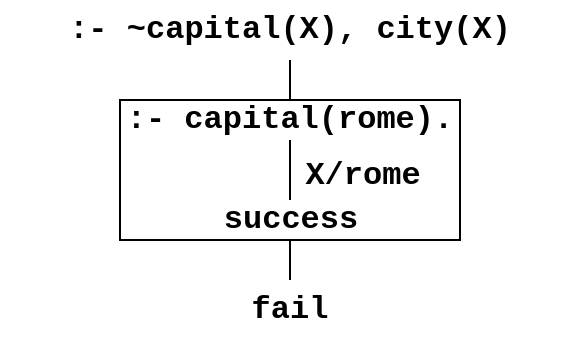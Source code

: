 <mxfile version="22.1.5" type="device">
  <diagram name="Pagina-1" id="Kx4IccF5TP9m-yPugrQJ">
    <mxGraphModel dx="1195" dy="604" grid="1" gridSize="10" guides="1" tooltips="1" connect="1" arrows="1" fold="1" page="1" pageScale="1" pageWidth="827" pageHeight="1169" math="0" shadow="0">
      <root>
        <mxCell id="0" />
        <mxCell id="1" parent="0" />
        <mxCell id="nmuJ0MsZKHHojjxWRflp-19" value="" style="rounded=0;whiteSpace=wrap;html=1;fillColor=none;fontStyle=1" vertex="1" parent="1">
          <mxGeometry x="329" y="290" width="170" height="70" as="geometry" />
        </mxCell>
        <mxCell id="nmuJ0MsZKHHojjxWRflp-1" value="&lt;font face=&quot;Courier New&quot; style=&quot;font-size: 16px;&quot;&gt;:- ~capital(X), &lt;/font&gt;&lt;font face=&quot;Courier New&quot; style=&quot;font-size: 16px;&quot;&gt;city(X) &lt;/font&gt;" style="text;html=1;strokeColor=none;fillColor=none;align=center;verticalAlign=middle;whiteSpace=wrap;rounded=0;fontFamily=Courier New;fontSize=16;fontStyle=1" vertex="1" parent="1">
          <mxGeometry x="269" y="240" width="290" height="30" as="geometry" />
        </mxCell>
        <mxCell id="nmuJ0MsZKHHojjxWRflp-15" value="" style="endArrow=none;html=1;rounded=0;entryX=0.5;entryY=1;entryDx=0;entryDy=0;exitX=0.5;exitY=0;exitDx=0;exitDy=0;fontStyle=1" edge="1" parent="1" source="nmuJ0MsZKHHojjxWRflp-16" target="nmuJ0MsZKHHojjxWRflp-1">
          <mxGeometry width="50" height="50" relative="1" as="geometry">
            <mxPoint x="240" y="410" as="sourcePoint" />
            <mxPoint x="245" y="370" as="targetPoint" />
          </mxGeometry>
        </mxCell>
        <mxCell id="nmuJ0MsZKHHojjxWRflp-16" value="&lt;font face=&quot;Courier New&quot; style=&quot;font-size: 16px;&quot;&gt;:- capital(rome).&lt;br style=&quot;font-size: 16px;&quot;&gt;&lt;/font&gt;" style="text;html=1;strokeColor=none;fillColor=none;align=center;verticalAlign=middle;whiteSpace=wrap;rounded=0;fontFamily=Courier New;fontSize=16;fontStyle=1" vertex="1" parent="1">
          <mxGeometry x="329" y="290" width="170" height="20" as="geometry" />
        </mxCell>
        <mxCell id="nmuJ0MsZKHHojjxWRflp-17" value="" style="endArrow=none;html=1;rounded=0;entryX=0.5;entryY=1;entryDx=0;entryDy=0;exitX=0.5;exitY=0;exitDx=0;exitDy=0;fontStyle=1" edge="1" parent="1" source="nmuJ0MsZKHHojjxWRflp-18" target="nmuJ0MsZKHHojjxWRflp-16">
          <mxGeometry width="50" height="50" relative="1" as="geometry">
            <mxPoint x="414" y="340" as="sourcePoint" />
            <mxPoint x="509" y="290" as="targetPoint" />
          </mxGeometry>
        </mxCell>
        <mxCell id="nmuJ0MsZKHHojjxWRflp-31" value="&lt;font style=&quot;font-size: 16px;&quot; face=&quot;Courier New&quot;&gt;X/rome&lt;/font&gt;" style="edgeLabel;html=1;align=center;verticalAlign=middle;resizable=0;points=[];fontStyle=1" vertex="1" connectable="0" parent="nmuJ0MsZKHHojjxWRflp-17">
          <mxGeometry x="0.6" y="1" relative="1" as="geometry">
            <mxPoint x="37" y="12" as="offset" />
          </mxGeometry>
        </mxCell>
        <mxCell id="nmuJ0MsZKHHojjxWRflp-18" value="success" style="text;html=1;strokeColor=none;fillColor=none;align=center;verticalAlign=middle;whiteSpace=wrap;rounded=0;fontFamily=Courier New;fontSize=16;fontStyle=1" vertex="1" parent="1">
          <mxGeometry x="369.5" y="340" width="89" height="20" as="geometry" />
        </mxCell>
        <mxCell id="nmuJ0MsZKHHojjxWRflp-20" value="fail" style="text;html=1;strokeColor=none;fillColor=none;align=center;verticalAlign=middle;whiteSpace=wrap;rounded=0;fontFamily=Courier New;fontSize=16;fontStyle=1" vertex="1" parent="1">
          <mxGeometry x="324" y="380" width="180" height="30" as="geometry" />
        </mxCell>
        <mxCell id="nmuJ0MsZKHHojjxWRflp-21" value="" style="endArrow=none;html=1;rounded=0;entryX=0.5;entryY=1;entryDx=0;entryDy=0;exitX=0.5;exitY=0;exitDx=0;exitDy=0;fontStyle=1" edge="1" parent="1" source="nmuJ0MsZKHHojjxWRflp-20" target="nmuJ0MsZKHHojjxWRflp-19">
          <mxGeometry width="50" height="50" relative="1" as="geometry">
            <mxPoint x="449" y="380" as="sourcePoint" />
            <mxPoint x="499" y="330" as="targetPoint" />
          </mxGeometry>
        </mxCell>
      </root>
    </mxGraphModel>
  </diagram>
</mxfile>

